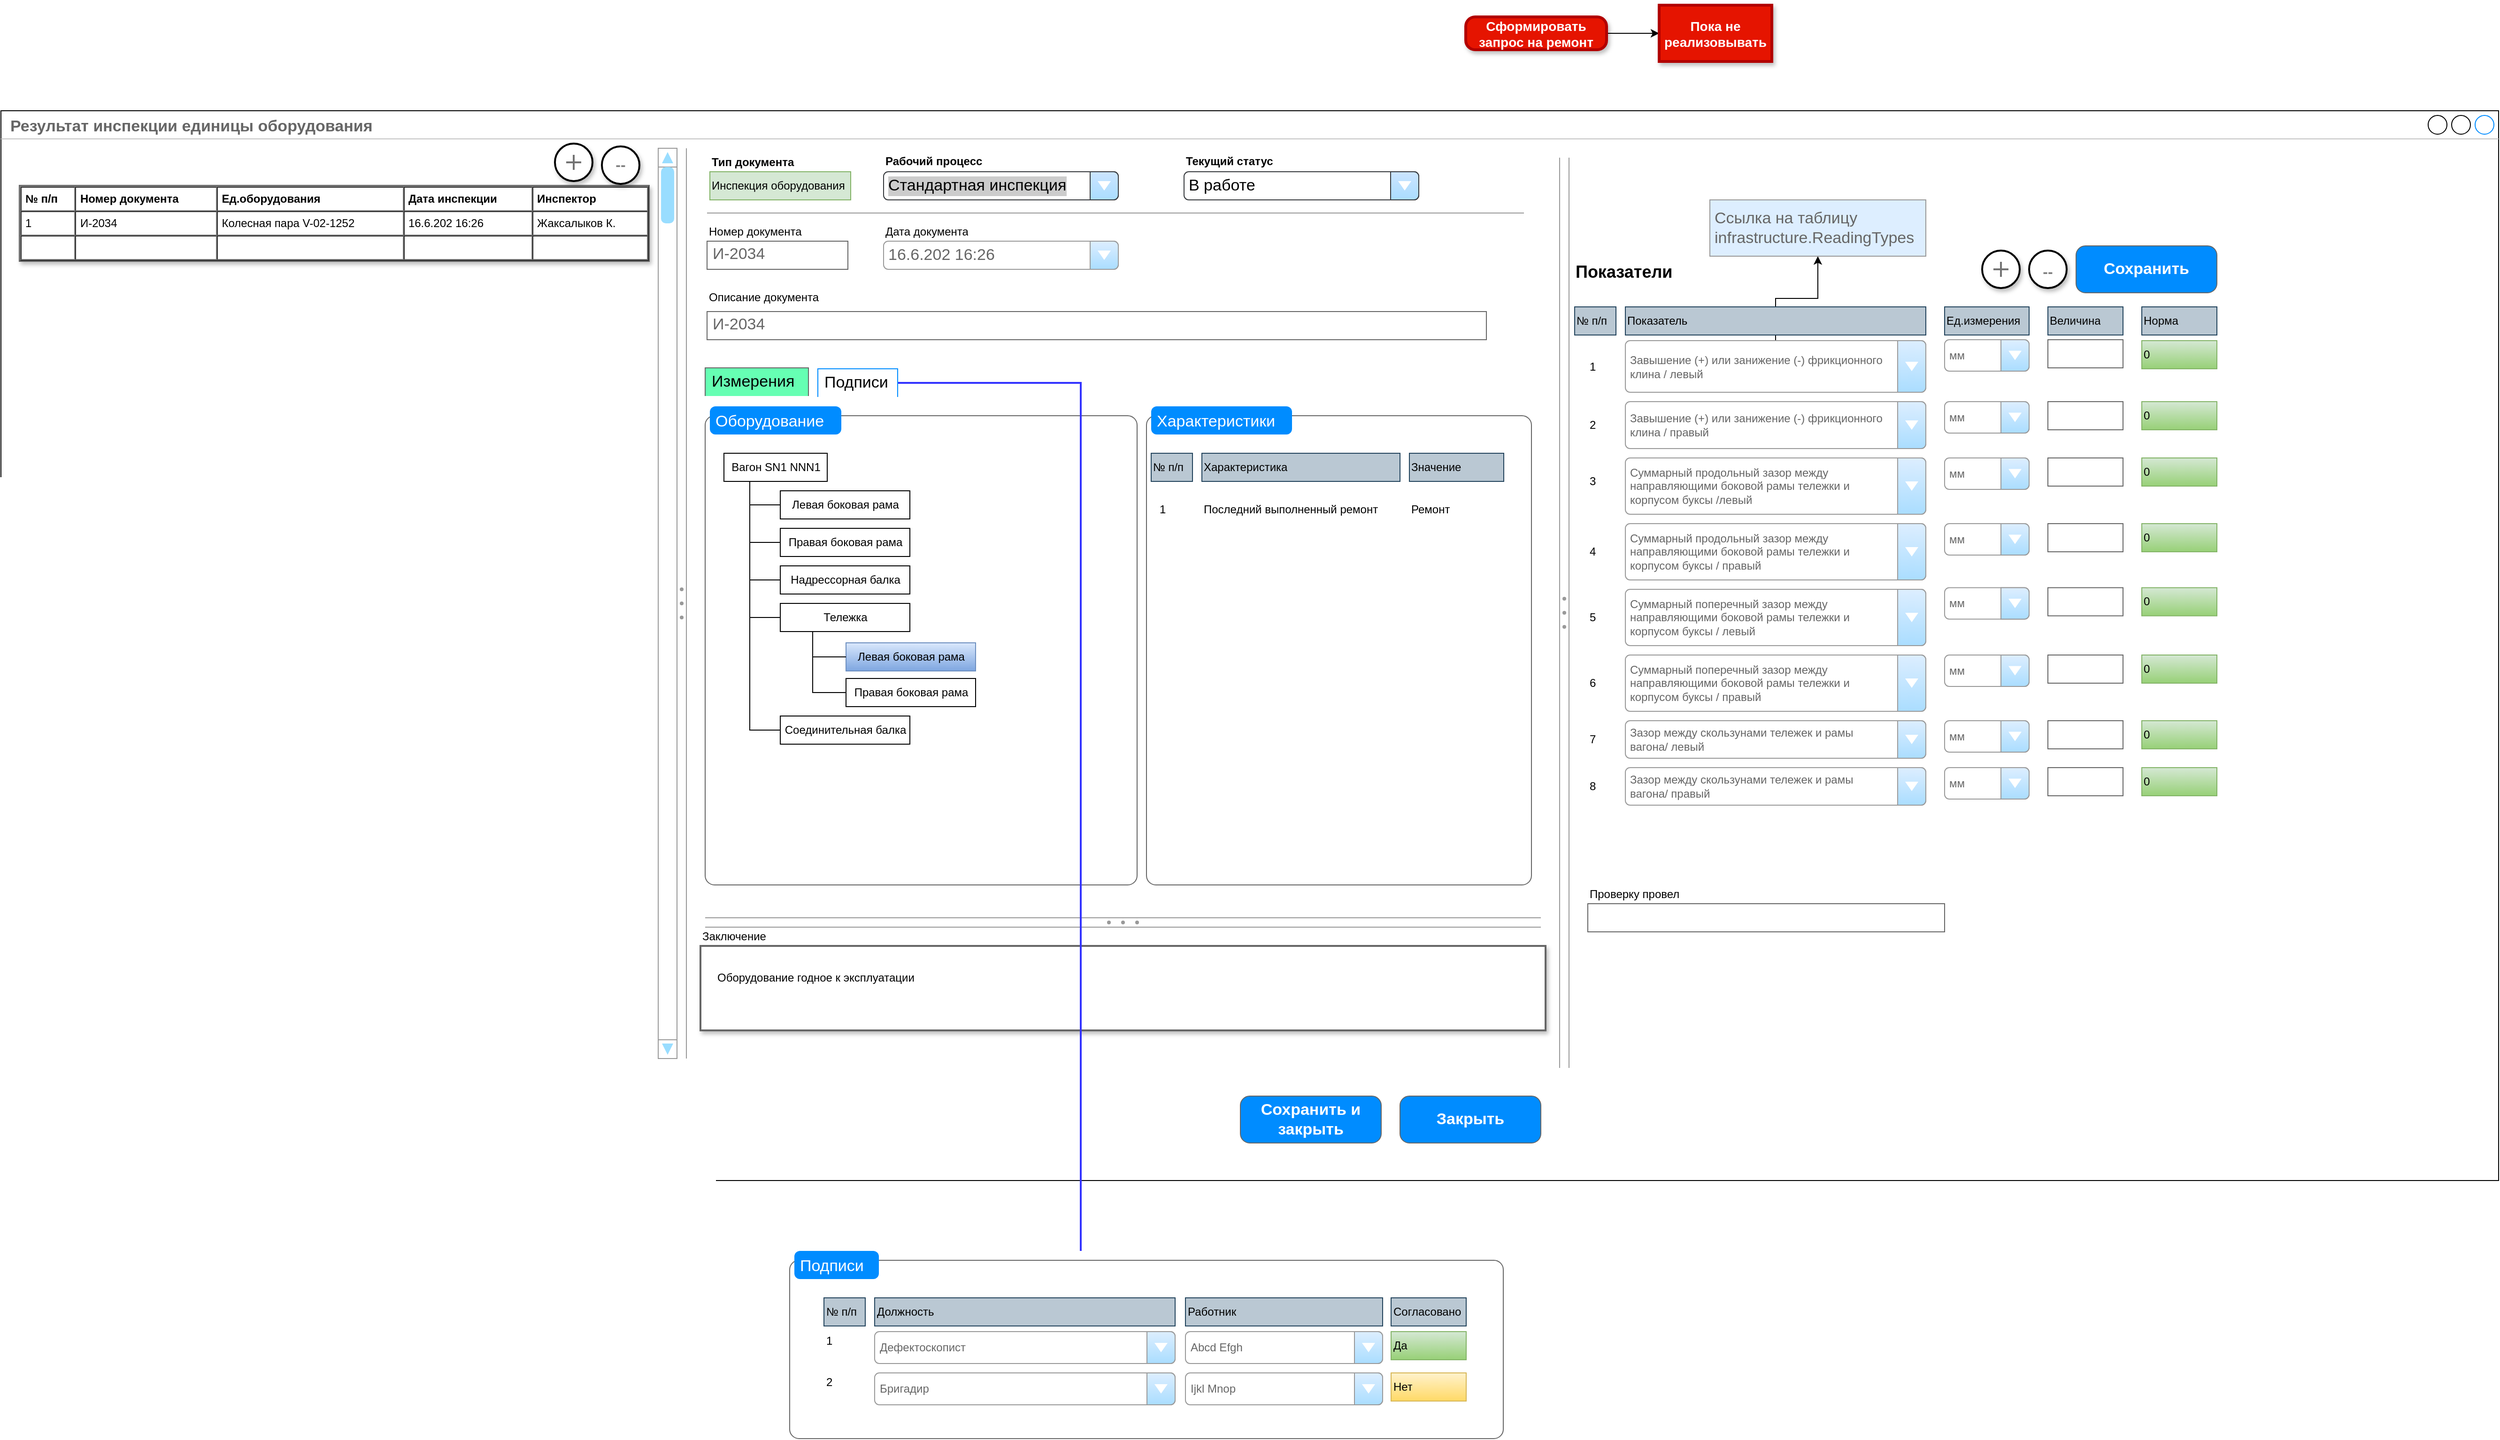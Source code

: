 <mxfile version="20.2.2" type="github" pages="2">
  <diagram name="Page-1" id="03018318-947c-dd8e-b7a3-06fadd420f32">
    <mxGraphModel dx="2454" dy="1566" grid="1" gridSize="10" guides="1" tooltips="1" connect="1" arrows="1" fold="1" page="1" pageScale="1" pageWidth="1100" pageHeight="850" background="#ffffff" math="0" shadow="0">
      <root>
        <mxCell id="0" />
        <mxCell id="1" parent="0" />
        <mxCell id="YETUvm6ZgC-k4a_B2DAo-1" value="&lt;b&gt;Результат инспекции единицы оборудования&lt;/b&gt;" style="strokeWidth=1;shadow=0;dashed=0;align=center;html=1;shape=mxgraph.mockup.containers.window;align=left;verticalAlign=top;spacingLeft=8;strokeColor2=#008cff;strokeColor3=#c4c4c4;fontColor=#666666;mainText=;fontSize=17;labelBackgroundColor=none;" parent="1" vertex="1">
          <mxGeometry x="-460" y="60" width="2660" height="1140" as="geometry" />
        </mxCell>
        <UserObject label="Номер документа" placeholders="1" name="Variable" id="YETUvm6ZgC-k4a_B2DAo-5">
          <mxCell style="text;html=1;strokeColor=none;fillColor=none;align=left;verticalAlign=middle;whiteSpace=wrap;overflow=hidden;" parent="1" vertex="1">
            <mxGeometry x="292" y="179" width="140" height="20" as="geometry" />
          </mxCell>
        </UserObject>
        <mxCell id="YETUvm6ZgC-k4a_B2DAo-6" value="И-2034" style="strokeWidth=1;shadow=0;dashed=0;align=center;html=1;shape=mxgraph.mockup.text.textBox;fontColor=#666666;align=left;fontSize=17;spacingLeft=4;spacingTop=-3;strokeColor=#666666;mainText=" parent="1" vertex="1">
          <mxGeometry x="292" y="199" width="150" height="30" as="geometry" />
        </mxCell>
        <mxCell id="YETUvm6ZgC-k4a_B2DAo-7" value="16.6.202 16:26" style="strokeWidth=1;shadow=0;dashed=0;align=center;html=1;shape=mxgraph.mockup.forms.comboBox;strokeColor=#999999;fillColor=#ddeeff;align=left;fillColor2=#aaddff;mainText=;fontColor=#666666;fontSize=17;spacingLeft=3;" parent="1" vertex="1">
          <mxGeometry x="480" y="199" width="250" height="30" as="geometry" />
        </mxCell>
        <UserObject label="Дата документа" placeholders="1" name="Variable" id="YETUvm6ZgC-k4a_B2DAo-8">
          <mxCell style="text;html=1;strokeColor=none;fillColor=none;align=left;verticalAlign=middle;whiteSpace=wrap;overflow=hidden;" parent="1" vertex="1">
            <mxGeometry x="480" y="179" width="140" height="20" as="geometry" />
          </mxCell>
        </UserObject>
        <UserObject label="Заключение" placeholders="1" name="Variable" id="YETUvm6ZgC-k4a_B2DAo-9">
          <mxCell style="text;html=1;strokeColor=none;fillColor=none;align=left;verticalAlign=middle;whiteSpace=wrap;overflow=hidden;" parent="1" vertex="1">
            <mxGeometry x="285" y="930" width="140" height="20" as="geometry" />
          </mxCell>
        </UserObject>
        <mxCell id="YETUvm6ZgC-k4a_B2DAo-12" value="Оборудование годное к эксплуатации" style="shape=rect;fillColor=#ffffff;strokeColor=#666666;shadow=1;fontColor=#000000;fontSize=12;fontStyle=0;verticalAlign=top;spacingBottom=0;spacingLeft=16;spacingTop=20;align=left;strokeWidth=2;" parent="1" vertex="1">
          <mxGeometry x="285" y="950" width="900" height="90" as="geometry" />
        </mxCell>
        <UserObject label="Показатели" placeholders="1" name="Variable" id="YETUvm6ZgC-k4a_B2DAo-19">
          <mxCell style="text;html=1;strokeColor=none;fillColor=none;align=left;verticalAlign=middle;whiteSpace=wrap;overflow=hidden;fontSize=18;fontStyle=1" parent="1" vertex="1">
            <mxGeometry x="1215" y="214" width="125" height="35" as="geometry" />
          </mxCell>
        </UserObject>
        <mxCell id="Z_BnlZCCOBM-jQ7rvPCf-9" value="" style="edgeStyle=orthogonalEdgeStyle;rounded=0;orthogonalLoop=1;jettySize=auto;html=1;fontSize=12;" parent="1" source="YETUvm6ZgC-k4a_B2DAo-20" target="Z_BnlZCCOBM-jQ7rvPCf-8" edge="1">
          <mxGeometry relative="1" as="geometry" />
        </mxCell>
        <mxCell id="YETUvm6ZgC-k4a_B2DAo-20" value="&lt;div style=&quot;font-size: 12px;&quot;&gt;Завышение (+) или занижение (-) фрикционного &lt;br&gt;&lt;/div&gt;&lt;div style=&quot;font-size: 12px;&quot;&gt;клина / левый&lt;/div&gt;" style="strokeWidth=1;shadow=0;dashed=0;align=center;html=1;shape=mxgraph.mockup.forms.comboBox;strokeColor=#999999;fillColor=#ddeeff;align=left;fillColor2=#aaddff;mainText=;fontColor=#666666;fontSize=12;spacingLeft=3;" parent="1" vertex="1">
          <mxGeometry x="1270" y="305" width="320" height="55" as="geometry" />
        </mxCell>
        <mxCell id="YETUvm6ZgC-k4a_B2DAo-21" value="&lt;div style=&quot;font-size: 12px;&quot;&gt;Завышение (+) или занижение (-) фрикционного &lt;br&gt;&lt;/div&gt;&lt;div style=&quot;font-size: 12px;&quot;&gt;клина / правый&lt;/div&gt;" style="strokeWidth=1;shadow=0;dashed=0;align=center;html=1;shape=mxgraph.mockup.forms.comboBox;strokeColor=#999999;fillColor=#ddeeff;align=left;fillColor2=#aaddff;mainText=;fontColor=#666666;fontSize=12;spacingLeft=3;" parent="1" vertex="1">
          <mxGeometry x="1270" y="370" width="320" height="50" as="geometry" />
        </mxCell>
        <mxCell id="YETUvm6ZgC-k4a_B2DAo-25" value="&lt;div style=&quot;font-size: 12px;&quot;&gt;Суммарный продольный зазор между &lt;br&gt;&lt;/div&gt;&lt;div style=&quot;font-size: 12px;&quot;&gt;направляющими боковой рамы тележки и &lt;br&gt;&lt;/div&gt;&lt;div style=&quot;font-size: 12px;&quot;&gt;корпусом буксы /левый&lt;br style=&quot;font-size: 12px;&quot;&gt;&lt;/div&gt;" style="strokeWidth=1;shadow=0;dashed=0;align=center;html=1;shape=mxgraph.mockup.forms.comboBox;strokeColor=#999999;fillColor=#ddeeff;align=left;fillColor2=#aaddff;mainText=;fontColor=#666666;fontSize=12;spacingLeft=3;" parent="1" vertex="1">
          <mxGeometry x="1270" y="430" width="320" height="60" as="geometry" />
        </mxCell>
        <mxCell id="YETUvm6ZgC-k4a_B2DAo-42" value="" style="shape=ellipse;dashed=0;strokeColor=default;shadow=1;fontSize=13;align=center;verticalAlign=top;labelPosition=center;verticalLabelPosition=bottom;html=1;aspect=fixed;strokeWidth=2;" parent="1" vertex="1">
          <mxGeometry x="1650" y="209" width="40" height="40" as="geometry" />
        </mxCell>
        <mxCell id="YETUvm6ZgC-k4a_B2DAo-43" value="" style="dashed=0;html=1;shape=mxgraph.gmdl.plus;strokeColor=#737373;strokeWidth=2;shadow=0;sketch=0;" parent="YETUvm6ZgC-k4a_B2DAo-42" vertex="1">
          <mxGeometry x="12" y="12" width="16" height="16" as="geometry" />
        </mxCell>
        <mxCell id="YETUvm6ZgC-k4a_B2DAo-44" value="" style="shape=ellipse;dashed=0;shadow=1;fontSize=13;align=center;verticalAlign=top;labelPosition=center;verticalLabelPosition=bottom;html=1;aspect=fixed;strokeWidth=2;" parent="1" vertex="1">
          <mxGeometry x="1700" y="209" width="40" height="40" as="geometry" />
        </mxCell>
        <UserObject label="--" placeholders="1" name="Variable" id="YETUvm6ZgC-k4a_B2DAo-47">
          <mxCell style="text;html=1;strokeColor=none;fillColor=none;align=center;verticalAlign=middle;whiteSpace=wrap;overflow=hidden;fontStyle=1;fontSize=16;fontColor=#808080;strokeWidth=2;" parent="1" vertex="1">
            <mxGeometry x="1710" y="219" width="20" height="20" as="geometry" />
          </mxCell>
        </UserObject>
        <mxCell id="Z_BnlZCCOBM-jQ7rvPCf-7" value="" style="edgeStyle=orthogonalEdgeStyle;rounded=0;orthogonalLoop=1;jettySize=auto;html=1;fontSize=12;" parent="1" source="YETUvm6ZgC-k4a_B2DAo-48" target="Z_BnlZCCOBM-jQ7rvPCf-6" edge="1">
          <mxGeometry relative="1" as="geometry" />
        </mxCell>
        <mxCell id="YETUvm6ZgC-k4a_B2DAo-48" value="Сформировать запрос на ремонт" style="strokeWidth=3;shadow=1;dashed=0;align=center;html=1;shape=mxgraph.mockup.buttons.button;mainText=;buttonStyle=round;fontSize=14;fontStyle=1;whiteSpace=wrap;fillColor=#e51400;fontColor=#ffffff;strokeColor=#B20000;" parent="1" vertex="1">
          <mxGeometry x="1100" y="-40" width="150" height="35" as="geometry" />
        </mxCell>
        <mxCell id="Z_BnlZCCOBM-jQ7rvPCf-1" value="Сохранить" style="strokeWidth=1;shadow=0;dashed=0;align=center;html=1;shape=mxgraph.mockup.buttons.button;strokeColor=#666666;fontColor=#ffffff;mainText=;buttonStyle=round;fontSize=17;fontStyle=1;fillColor=#008cff;whiteSpace=wrap;" parent="1" vertex="1">
          <mxGeometry x="1750" y="204" width="150" height="50" as="geometry" />
        </mxCell>
        <mxCell id="Z_BnlZCCOBM-jQ7rvPCf-2" value="Закрыть" style="strokeWidth=1;shadow=0;dashed=0;align=center;html=1;shape=mxgraph.mockup.buttons.button;strokeColor=#666666;fontColor=#ffffff;mainText=;buttonStyle=round;fontSize=17;fontStyle=1;fillColor=#008cff;whiteSpace=wrap;" parent="1" vertex="1">
          <mxGeometry x="1030" y="1110" width="150" height="50" as="geometry" />
        </mxCell>
        <mxCell id="Z_BnlZCCOBM-jQ7rvPCf-4" value="Сохранить и закрыть" style="strokeWidth=1;shadow=0;dashed=0;align=center;html=1;shape=mxgraph.mockup.buttons.button;strokeColor=#666666;fontColor=#ffffff;mainText=;buttonStyle=round;fontSize=17;fontStyle=1;fillColor=#008cff;whiteSpace=wrap;" parent="1" vertex="1">
          <mxGeometry x="860" y="1110" width="150" height="50" as="geometry" />
        </mxCell>
        <mxCell id="Z_BnlZCCOBM-jQ7rvPCf-6" value="Пока не реализовывать" style="whiteSpace=wrap;html=1;fontSize=14;fillColor=#e51400;strokeColor=#B20000;fontColor=#ffffff;strokeWidth=3;shadow=1;dashed=0;fontStyle=1;" parent="1" vertex="1">
          <mxGeometry x="1306" y="-52.5" width="120" height="60" as="geometry" />
        </mxCell>
        <mxCell id="Z_BnlZCCOBM-jQ7rvPCf-8" value="Ссылка на таблицу&lt;br&gt;infrastructure.ReadingTypes" style="whiteSpace=wrap;html=1;fontSize=17;align=left;fillColor=#ddeeff;strokeColor=#999999;fontColor=#666666;strokeWidth=1;shadow=0;dashed=0;spacingLeft=3;" parent="1" vertex="1">
          <mxGeometry x="1360" y="155" width="230" height="60" as="geometry" />
        </mxCell>
        <mxCell id="Z_BnlZCCOBM-jQ7rvPCf-10" value="&lt;table cellpadding=&quot;4&quot; cellspacing=&quot;0&quot; border=&quot;1&quot; style=&quot;font-size:1em;width:100%;height:100%;&quot;&gt;&lt;tbody&gt;&lt;tr&gt;&lt;th&gt;№ п/п&lt;/th&gt;&lt;th&gt;Номер документа&lt;/th&gt;&lt;td&gt;&lt;b&gt;Ед.оборудования&lt;/b&gt;&lt;/td&gt;&lt;td&gt;&lt;b&gt;Дата инспекции&lt;/b&gt;&lt;/td&gt;&lt;td&gt;&lt;b&gt;Инспектор&lt;/b&gt;&lt;/td&gt;&lt;/tr&gt;&lt;tr&gt;&lt;td&gt;1&lt;/td&gt;&lt;td&gt;И-2034&lt;/td&gt;&lt;td&gt;Колесная пара V-02-1252&lt;/td&gt;&lt;td&gt;16.6.202 16:26&lt;/td&gt;&lt;td&gt;Жаксалыков К.&lt;/td&gt;&lt;/tr&gt;&lt;tr&gt;&lt;td&gt;&lt;/td&gt;&lt;td&gt;&lt;/td&gt;&lt;td&gt;&lt;br&gt;&lt;/td&gt;&lt;td&gt;&lt;br&gt;&lt;/td&gt;&lt;td&gt;&lt;br&gt;&lt;/td&gt;&lt;/tr&gt;&lt;/tbody&gt;&lt;/table&gt; " style="verticalAlign=top;align=left;overflow=fill;fontSize=12;fontFamily=Helvetica;html=1;shadow=1;fontColor=#000000;strokeColor=#666666;strokeWidth=2;fillColor=#FFFFFF;" parent="1" vertex="1">
          <mxGeometry x="-440" y="140" width="670" height="80" as="geometry" />
        </mxCell>
        <mxCell id="Z_BnlZCCOBM-jQ7rvPCf-11" value="" style="verticalLabelPosition=bottom;shadow=0;dashed=0;align=center;html=1;verticalAlign=top;strokeWidth=1;shape=mxgraph.mockup.navigation.scrollBar;strokeColor=#999999;barPos=100;fillColor2=#99ddff;strokeColor2=none;direction=north;fontSize=12;fontColor=#000000;fillColor=none;" parent="1" vertex="1">
          <mxGeometry x="240" y="100" width="20" height="970" as="geometry" />
        </mxCell>
        <mxCell id="Z_BnlZCCOBM-jQ7rvPCf-12" value="" style="verticalLabelPosition=bottom;shadow=0;dashed=0;align=center;html=1;verticalAlign=top;strokeWidth=1;shape=mxgraph.mockup.forms.splitter;strokeColor=#999999;direction=north;fontSize=12;fontColor=#000000;fillColor=#FFFFFF;" parent="1" vertex="1">
          <mxGeometry x="260" y="100" width="10" height="970" as="geometry" />
        </mxCell>
        <mxCell id="Z_BnlZCCOBM-jQ7rvPCf-13" value="" style="shape=ellipse;dashed=0;strokeColor=default;shadow=1;fontSize=13;align=center;verticalAlign=top;labelPosition=center;verticalLabelPosition=bottom;html=1;aspect=fixed;strokeWidth=2;" parent="1" vertex="1">
          <mxGeometry x="130" y="95" width="40" height="40" as="geometry" />
        </mxCell>
        <mxCell id="Z_BnlZCCOBM-jQ7rvPCf-14" value="" style="dashed=0;html=1;shape=mxgraph.gmdl.plus;strokeColor=#737373;strokeWidth=2;shadow=0;sketch=0;" parent="Z_BnlZCCOBM-jQ7rvPCf-13" vertex="1">
          <mxGeometry x="12" y="12" width="16" height="16" as="geometry" />
        </mxCell>
        <mxCell id="Z_BnlZCCOBM-jQ7rvPCf-17" value="" style="shape=ellipse;dashed=0;shadow=1;fontSize=13;align=center;verticalAlign=top;labelPosition=center;verticalLabelPosition=bottom;html=1;aspect=fixed;strokeWidth=2;" parent="1" vertex="1">
          <mxGeometry x="180" y="98" width="40" height="40" as="geometry" />
        </mxCell>
        <UserObject label="--" placeholders="1" name="Variable" id="Z_BnlZCCOBM-jQ7rvPCf-15">
          <mxCell style="text;html=1;strokeColor=none;fillColor=none;align=center;verticalAlign=middle;whiteSpace=wrap;overflow=hidden;fontStyle=1;fontSize=16;fontColor=#808080;" parent="1" vertex="1">
            <mxGeometry x="190" y="105" width="20" height="20" as="geometry" />
          </mxCell>
        </UserObject>
        <mxCell id="5jPzE2AC7TKcDfSd6P9n-1" value="" style="verticalLabelPosition=bottom;shadow=0;dashed=0;align=center;html=1;verticalAlign=top;strokeWidth=1;shape=mxgraph.mockup.forms.splitter;strokeColor=#999999;direction=north;fontSize=12;fontColor=#000000;fillColor=#FFFFFF;" parent="1" vertex="1">
          <mxGeometry x="1200" y="110" width="10" height="970" as="geometry" />
        </mxCell>
        <mxCell id="5jPzE2AC7TKcDfSd6P9n-2" value="" style="verticalLabelPosition=bottom;shadow=0;dashed=0;align=center;html=1;verticalAlign=top;strokeWidth=1;shape=mxgraph.mockup.forms.splitter;strokeColor=#999999;fontSize=18;" parent="1" vertex="1">
          <mxGeometry x="290" y="920" width="890" height="10" as="geometry" />
        </mxCell>
        <mxCell id="5jPzE2AC7TKcDfSd6P9n-4" value="И-2034" style="strokeWidth=1;shadow=0;dashed=0;align=center;html=1;shape=mxgraph.mockup.text.textBox;fontColor=#666666;align=left;fontSize=17;spacingLeft=4;spacingTop=-3;strokeColor=#666666;mainText=" parent="1" vertex="1">
          <mxGeometry x="292" y="274" width="830" height="30" as="geometry" />
        </mxCell>
        <UserObject label="Описание документа" placeholders="1" name="Variable" id="5jPzE2AC7TKcDfSd6P9n-5">
          <mxCell style="text;html=1;strokeColor=none;fillColor=none;align=left;verticalAlign=middle;whiteSpace=wrap;overflow=hidden;" parent="1" vertex="1">
            <mxGeometry x="292" y="249" width="140" height="20" as="geometry" />
          </mxCell>
        </UserObject>
        <UserObject label="Инспекция оборудования" placeholders="1" name="Variable" id="5jPzE2AC7TKcDfSd6P9n-9">
          <mxCell style="text;html=1;strokeColor=#82b366;fillColor=#d5e8d4;align=left;verticalAlign=middle;whiteSpace=wrap;overflow=hidden;" parent="1" vertex="1">
            <mxGeometry x="295" y="125" width="150" height="30" as="geometry" />
          </mxCell>
        </UserObject>
        <UserObject label="Тип документа" placeholders="1" name="Variable" id="5jPzE2AC7TKcDfSd6P9n-13">
          <mxCell style="text;html=1;strokeColor=none;fillColor=none;align=left;verticalAlign=middle;whiteSpace=wrap;overflow=hidden;fontStyle=1" parent="1" vertex="1">
            <mxGeometry x="295" y="105" width="95" height="20" as="geometry" />
          </mxCell>
        </UserObject>
        <UserObject label="Рабочий процесс" placeholders="1" name="Variable" id="5jPzE2AC7TKcDfSd6P9n-15">
          <mxCell style="text;html=1;strokeColor=none;fillColor=none;align=left;verticalAlign=middle;whiteSpace=wrap;overflow=hidden;fontStyle=1" parent="1" vertex="1">
            <mxGeometry x="480" y="104" width="220" height="20" as="geometry" />
          </mxCell>
        </UserObject>
        <mxCell id="5jPzE2AC7TKcDfSd6P9n-16" value="Стандартная инспекция" style="strokeWidth=1;shadow=0;dashed=0;align=center;html=1;shape=mxgraph.mockup.forms.comboBox;align=left;fillColor2=#aaddff;mainText=;fontSize=17;spacingLeft=3;labelBackgroundColor=#CCCCCC;fillColor=#cce5ff;strokeColor=#36393d;" parent="1" vertex="1">
          <mxGeometry x="480" y="125" width="250" height="30" as="geometry" />
        </mxCell>
        <UserObject label="Текущий статус" placeholders="1" name="Variable" id="5jPzE2AC7TKcDfSd6P9n-17">
          <mxCell style="text;html=1;strokeColor=none;fillColor=none;align=left;verticalAlign=middle;whiteSpace=wrap;overflow=hidden;fontStyle=1" parent="1" vertex="1">
            <mxGeometry x="800" y="104" width="220" height="20" as="geometry" />
          </mxCell>
        </UserObject>
        <mxCell id="5jPzE2AC7TKcDfSd6P9n-18" value="В работе" style="strokeWidth=1;shadow=0;dashed=0;align=center;html=1;shape=mxgraph.mockup.forms.comboBox;align=left;fillColor2=#aaddff;mainText=;fontSize=17;spacingLeft=3;fillColor=#cce5ff;strokeColor=#36393d;" parent="1" vertex="1">
          <mxGeometry x="800" y="125" width="250" height="30" as="geometry" />
        </mxCell>
        <mxCell id="5jPzE2AC7TKcDfSd6P9n-19" value="" style="verticalLabelPosition=bottom;shadow=0;dashed=0;align=center;html=1;verticalAlign=top;strokeWidth=1;shape=mxgraph.mockup.markup.line;strokeColor=#999999;labelBackgroundColor=#CCCCCC;fontSize=18;" parent="1" vertex="1">
          <mxGeometry x="292" y="159" width="870" height="20" as="geometry" />
        </mxCell>
        <UserObject label="1" placeholders="1" name="Variable" id="8yjtcqBFSqYt93M6oK_Y-1">
          <mxCell style="text;html=1;strokeColor=none;fillColor=none;align=left;verticalAlign=middle;whiteSpace=wrap;overflow=hidden;" vertex="1" parent="1">
            <mxGeometry x="1230" y="322.5" width="30" height="20" as="geometry" />
          </mxCell>
        </UserObject>
        <UserObject label="2" placeholders="1" name="Variable" id="8yjtcqBFSqYt93M6oK_Y-2">
          <mxCell style="text;html=1;strokeColor=none;fillColor=none;align=left;verticalAlign=middle;whiteSpace=wrap;overflow=hidden;" vertex="1" parent="1">
            <mxGeometry x="1230" y="385" width="30" height="20" as="geometry" />
          </mxCell>
        </UserObject>
        <UserObject label="3" placeholders="1" name="Variable" id="8yjtcqBFSqYt93M6oK_Y-3">
          <mxCell style="text;html=1;strokeColor=none;fillColor=none;align=left;verticalAlign=middle;whiteSpace=wrap;overflow=hidden;" vertex="1" parent="1">
            <mxGeometry x="1230" y="445" width="30" height="20" as="geometry" />
          </mxCell>
        </UserObject>
        <mxCell id="8yjtcqBFSqYt93M6oK_Y-4" value="&lt;div style=&quot;font-size: 12px;&quot;&gt;Суммарный продольный зазор между &lt;br&gt;&lt;/div&gt;&lt;div style=&quot;font-size: 12px;&quot;&gt;направляющими боковой рамы тележки и &lt;br&gt;&lt;/div&gt;&lt;div style=&quot;font-size: 12px;&quot;&gt;корпусом буксы / правый&lt;br&gt;&lt;/div&gt;" style="strokeWidth=1;shadow=0;dashed=0;align=center;html=1;shape=mxgraph.mockup.forms.comboBox;strokeColor=#999999;fillColor=#ddeeff;align=left;fillColor2=#aaddff;mainText=;fontColor=#666666;fontSize=12;spacingLeft=3;" vertex="1" parent="1">
          <mxGeometry x="1270" y="500" width="320" height="60" as="geometry" />
        </mxCell>
        <UserObject label="4" placeholders="1" name="Variable" id="8yjtcqBFSqYt93M6oK_Y-5">
          <mxCell style="text;html=1;strokeColor=none;fillColor=none;align=left;verticalAlign=middle;whiteSpace=wrap;overflow=hidden;" vertex="1" parent="1">
            <mxGeometry x="1230" y="520" width="30" height="20" as="geometry" />
          </mxCell>
        </UserObject>
        <mxCell id="8yjtcqBFSqYt93M6oK_Y-6" value="&lt;div style=&quot;font-size: 12px;&quot;&gt;Суммарный поперечный зазор между &lt;br&gt;&lt;/div&gt;&lt;div style=&quot;font-size: 12px;&quot;&gt;направляющими боковой рамы тележки и &lt;br&gt;&lt;/div&gt;&lt;div style=&quot;font-size: 12px;&quot;&gt;корпусом буксы / левый&lt;/div&gt;" style="strokeWidth=1;shadow=0;dashed=0;align=center;html=1;shape=mxgraph.mockup.forms.comboBox;strokeColor=#999999;fillColor=#ddeeff;align=left;fillColor2=#aaddff;mainText=;fontColor=#666666;fontSize=12;spacingLeft=3;" vertex="1" parent="1">
          <mxGeometry x="1270" y="570" width="320" height="60" as="geometry" />
        </mxCell>
        <mxCell id="8yjtcqBFSqYt93M6oK_Y-7" value="&lt;div style=&quot;font-size: 12px;&quot;&gt;Суммарный поперечный зазор между &lt;br&gt;&lt;/div&gt;&lt;div style=&quot;font-size: 12px;&quot;&gt;направляющими боковой рамы тележки и &lt;br&gt;&lt;/div&gt;&lt;div style=&quot;font-size: 12px;&quot;&gt;корпусом буксы / правый&lt;/div&gt;" style="strokeWidth=1;shadow=0;dashed=0;align=center;html=1;shape=mxgraph.mockup.forms.comboBox;strokeColor=#999999;fillColor=#ddeeff;align=left;fillColor2=#aaddff;mainText=;fontColor=#666666;fontSize=12;spacingLeft=3;" vertex="1" parent="1">
          <mxGeometry x="1270" y="640" width="320" height="60" as="geometry" />
        </mxCell>
        <UserObject label="5" placeholders="1" name="Variable" id="8yjtcqBFSqYt93M6oK_Y-9">
          <mxCell style="text;html=1;strokeColor=none;fillColor=none;align=left;verticalAlign=middle;whiteSpace=wrap;overflow=hidden;" vertex="1" parent="1">
            <mxGeometry x="1230" y="590" width="30" height="20" as="geometry" />
          </mxCell>
        </UserObject>
        <UserObject label="6" placeholders="1" name="Variable" id="8yjtcqBFSqYt93M6oK_Y-10">
          <mxCell style="text;html=1;strokeColor=none;fillColor=none;align=left;verticalAlign=middle;whiteSpace=wrap;overflow=hidden;" vertex="1" parent="1">
            <mxGeometry x="1230" y="660" width="30" height="20" as="geometry" />
          </mxCell>
        </UserObject>
        <mxCell id="8yjtcqBFSqYt93M6oK_Y-11" value="&lt;div&gt;Зазор между скользунами тележек и рамы &lt;br&gt;&lt;/div&gt;&lt;div&gt;вагона/ левый&lt;br&gt;&lt;/div&gt;" style="strokeWidth=1;shadow=0;dashed=0;align=center;html=1;shape=mxgraph.mockup.forms.comboBox;strokeColor=#999999;fillColor=#ddeeff;align=left;fillColor2=#aaddff;mainText=;fontColor=#666666;fontSize=12;spacingLeft=3;" vertex="1" parent="1">
          <mxGeometry x="1270" y="710" width="320" height="40" as="geometry" />
        </mxCell>
        <mxCell id="8yjtcqBFSqYt93M6oK_Y-12" value="&lt;div&gt;Зазор между скользунами тележек и рамы &lt;br&gt;&lt;/div&gt;&lt;div&gt;вагона/ правый&lt;/div&gt;" style="strokeWidth=1;shadow=0;dashed=0;align=center;html=1;shape=mxgraph.mockup.forms.comboBox;strokeColor=#999999;fillColor=#ddeeff;align=left;fillColor2=#aaddff;mainText=;fontColor=#666666;fontSize=12;spacingLeft=3;" vertex="1" parent="1">
          <mxGeometry x="1270" y="760" width="320" height="40" as="geometry" />
        </mxCell>
        <UserObject label="7" placeholders="1" name="Variable" id="8yjtcqBFSqYt93M6oK_Y-13">
          <mxCell style="text;html=1;strokeColor=none;fillColor=none;align=left;verticalAlign=middle;whiteSpace=wrap;overflow=hidden;" vertex="1" parent="1">
            <mxGeometry x="1230" y="720" width="30" height="20" as="geometry" />
          </mxCell>
        </UserObject>
        <UserObject label="8" placeholders="1" name="Variable" id="8yjtcqBFSqYt93M6oK_Y-14">
          <mxCell style="text;html=1;strokeColor=none;fillColor=none;align=left;verticalAlign=middle;whiteSpace=wrap;overflow=hidden;" vertex="1" parent="1">
            <mxGeometry x="1230" y="770" width="30" height="20" as="geometry" />
          </mxCell>
        </UserObject>
        <mxCell id="8yjtcqBFSqYt93M6oK_Y-15" value="мм" style="strokeWidth=1;shadow=0;dashed=0;align=center;html=1;shape=mxgraph.mockup.forms.comboBox;strokeColor=#999999;fillColor=#ddeeff;align=left;fillColor2=#aaddff;mainText=;fontColor=#666666;fontSize=12;spacingLeft=3;" vertex="1" parent="1">
          <mxGeometry x="1610" y="304" width="90" height="33.5" as="geometry" />
        </mxCell>
        <mxCell id="8yjtcqBFSqYt93M6oK_Y-16" value="мм" style="strokeWidth=1;shadow=0;dashed=0;align=center;html=1;shape=mxgraph.mockup.forms.comboBox;strokeColor=#999999;fillColor=#ddeeff;align=left;fillColor2=#aaddff;mainText=;fontColor=#666666;fontSize=12;spacingLeft=3;" vertex="1" parent="1">
          <mxGeometry x="1610" y="370" width="90" height="33.5" as="geometry" />
        </mxCell>
        <mxCell id="8yjtcqBFSqYt93M6oK_Y-17" value="мм" style="strokeWidth=1;shadow=0;dashed=0;align=center;html=1;shape=mxgraph.mockup.forms.comboBox;strokeColor=#999999;fillColor=#ddeeff;align=left;fillColor2=#aaddff;mainText=;fontColor=#666666;fontSize=12;spacingLeft=3;" vertex="1" parent="1">
          <mxGeometry x="1610" y="430" width="90" height="33.5" as="geometry" />
        </mxCell>
        <mxCell id="8yjtcqBFSqYt93M6oK_Y-18" value="мм" style="strokeWidth=1;shadow=0;dashed=0;align=center;html=1;shape=mxgraph.mockup.forms.comboBox;strokeColor=#999999;fillColor=#ddeeff;align=left;fillColor2=#aaddff;mainText=;fontColor=#666666;fontSize=12;spacingLeft=3;" vertex="1" parent="1">
          <mxGeometry x="1610" y="500" width="90" height="33.5" as="geometry" />
        </mxCell>
        <mxCell id="8yjtcqBFSqYt93M6oK_Y-19" value="мм" style="strokeWidth=1;shadow=0;dashed=0;align=center;html=1;shape=mxgraph.mockup.forms.comboBox;strokeColor=#999999;fillColor=#ddeeff;align=left;fillColor2=#aaddff;mainText=;fontColor=#666666;fontSize=12;spacingLeft=3;" vertex="1" parent="1">
          <mxGeometry x="1610" y="568.25" width="90" height="33.5" as="geometry" />
        </mxCell>
        <mxCell id="8yjtcqBFSqYt93M6oK_Y-20" value="мм" style="strokeWidth=1;shadow=0;dashed=0;align=center;html=1;shape=mxgraph.mockup.forms.comboBox;strokeColor=#999999;fillColor=#ddeeff;align=left;fillColor2=#aaddff;mainText=;fontColor=#666666;fontSize=12;spacingLeft=3;" vertex="1" parent="1">
          <mxGeometry x="1610" y="640" width="90" height="33.5" as="geometry" />
        </mxCell>
        <mxCell id="8yjtcqBFSqYt93M6oK_Y-21" value="мм" style="strokeWidth=1;shadow=0;dashed=0;align=center;html=1;shape=mxgraph.mockup.forms.comboBox;strokeColor=#999999;fillColor=#ddeeff;align=left;fillColor2=#aaddff;mainText=;fontColor=#666666;fontSize=12;spacingLeft=3;" vertex="1" parent="1">
          <mxGeometry x="1610" y="710" width="90" height="33.5" as="geometry" />
        </mxCell>
        <mxCell id="8yjtcqBFSqYt93M6oK_Y-22" value="мм" style="strokeWidth=1;shadow=0;dashed=0;align=center;html=1;shape=mxgraph.mockup.forms.comboBox;strokeColor=#999999;fillColor=#ddeeff;align=left;fillColor2=#aaddff;mainText=;fontColor=#666666;fontSize=12;spacingLeft=3;" vertex="1" parent="1">
          <mxGeometry x="1610" y="760" width="90" height="33.5" as="geometry" />
        </mxCell>
        <mxCell id="8yjtcqBFSqYt93M6oK_Y-23" value="" style="strokeWidth=1;shadow=0;dashed=0;align=center;html=1;shape=mxgraph.mockup.text.textBox;fontColor=#666666;align=left;fontSize=17;spacingLeft=4;spacingTop=-3;strokeColor=#666666;mainText=" vertex="1" parent="1">
          <mxGeometry x="1720" y="304" width="80" height="30" as="geometry" />
        </mxCell>
        <mxCell id="8yjtcqBFSqYt93M6oK_Y-24" value="" style="strokeWidth=1;shadow=0;dashed=0;align=center;html=1;shape=mxgraph.mockup.text.textBox;fontColor=#666666;align=left;fontSize=17;spacingLeft=4;spacingTop=-3;strokeColor=#666666;mainText=" vertex="1" parent="1">
          <mxGeometry x="1720" y="370" width="80" height="30" as="geometry" />
        </mxCell>
        <mxCell id="8yjtcqBFSqYt93M6oK_Y-25" value="" style="strokeWidth=1;shadow=0;dashed=0;align=center;html=1;shape=mxgraph.mockup.text.textBox;fontColor=#666666;align=left;fontSize=17;spacingLeft=4;spacingTop=-3;strokeColor=#666666;mainText=" vertex="1" parent="1">
          <mxGeometry x="1720" y="430" width="80" height="30" as="geometry" />
        </mxCell>
        <mxCell id="8yjtcqBFSqYt93M6oK_Y-26" value="" style="strokeWidth=1;shadow=0;dashed=0;align=center;html=1;shape=mxgraph.mockup.text.textBox;fontColor=#666666;align=left;fontSize=17;spacingLeft=4;spacingTop=-3;strokeColor=#666666;mainText=" vertex="1" parent="1">
          <mxGeometry x="1720" y="500" width="80" height="30" as="geometry" />
        </mxCell>
        <mxCell id="8yjtcqBFSqYt93M6oK_Y-27" value="" style="strokeWidth=1;shadow=0;dashed=0;align=center;html=1;shape=mxgraph.mockup.text.textBox;fontColor=#666666;align=left;fontSize=17;spacingLeft=4;spacingTop=-3;strokeColor=#666666;mainText=" vertex="1" parent="1">
          <mxGeometry x="1720" y="568.25" width="80" height="30" as="geometry" />
        </mxCell>
        <mxCell id="8yjtcqBFSqYt93M6oK_Y-28" value="" style="strokeWidth=1;shadow=0;dashed=0;align=center;html=1;shape=mxgraph.mockup.text.textBox;fontColor=#666666;align=left;fontSize=17;spacingLeft=4;spacingTop=-3;strokeColor=#666666;mainText=" vertex="1" parent="1">
          <mxGeometry x="1720" y="640" width="80" height="30" as="geometry" />
        </mxCell>
        <mxCell id="8yjtcqBFSqYt93M6oK_Y-29" value="" style="strokeWidth=1;shadow=0;dashed=0;align=center;html=1;shape=mxgraph.mockup.text.textBox;fontColor=#666666;align=left;fontSize=17;spacingLeft=4;spacingTop=-3;strokeColor=#666666;mainText=" vertex="1" parent="1">
          <mxGeometry x="1720" y="710" width="80" height="30" as="geometry" />
        </mxCell>
        <mxCell id="8yjtcqBFSqYt93M6oK_Y-30" value="" style="strokeWidth=1;shadow=0;dashed=0;align=center;html=1;shape=mxgraph.mockup.text.textBox;fontColor=#666666;align=left;fontSize=17;spacingLeft=4;spacingTop=-3;strokeColor=#666666;mainText=" vertex="1" parent="1">
          <mxGeometry x="1720" y="760" width="80" height="30" as="geometry" />
        </mxCell>
        <UserObject label="0" placeholders="1" name="Variable" id="8yjtcqBFSqYt93M6oK_Y-32">
          <mxCell style="text;html=1;strokeColor=#82b366;fillColor=#d5e8d4;align=left;verticalAlign=middle;whiteSpace=wrap;overflow=hidden;gradientColor=#97d077;" vertex="1" parent="1">
            <mxGeometry x="1820" y="305" width="80" height="30" as="geometry" />
          </mxCell>
        </UserObject>
        <UserObject label="0" placeholders="1" name="Variable" id="8yjtcqBFSqYt93M6oK_Y-33">
          <mxCell style="text;html=1;strokeColor=#82b366;fillColor=#d5e8d4;align=left;verticalAlign=middle;whiteSpace=wrap;overflow=hidden;gradientColor=#97d077;" vertex="1" parent="1">
            <mxGeometry x="1820" y="370" width="80" height="30" as="geometry" />
          </mxCell>
        </UserObject>
        <UserObject label="0" placeholders="1" name="Variable" id="8yjtcqBFSqYt93M6oK_Y-34">
          <mxCell style="text;html=1;strokeColor=#82b366;fillColor=#d5e8d4;align=left;verticalAlign=middle;whiteSpace=wrap;overflow=hidden;gradientColor=#97d077;" vertex="1" parent="1">
            <mxGeometry x="1820" y="430" width="80" height="30" as="geometry" />
          </mxCell>
        </UserObject>
        <UserObject label="0" placeholders="1" name="Variable" id="8yjtcqBFSqYt93M6oK_Y-35">
          <mxCell style="text;html=1;strokeColor=#82b366;fillColor=#d5e8d4;align=left;verticalAlign=middle;whiteSpace=wrap;overflow=hidden;gradientColor=#97d077;" vertex="1" parent="1">
            <mxGeometry x="1820" y="500" width="80" height="30" as="geometry" />
          </mxCell>
        </UserObject>
        <UserObject label="0" placeholders="1" name="Variable" id="8yjtcqBFSqYt93M6oK_Y-36">
          <mxCell style="text;html=1;strokeColor=#82b366;fillColor=#d5e8d4;align=left;verticalAlign=middle;whiteSpace=wrap;overflow=hidden;gradientColor=#97d077;" vertex="1" parent="1">
            <mxGeometry x="1820" y="568.25" width="80" height="30" as="geometry" />
          </mxCell>
        </UserObject>
        <UserObject label="0" placeholders="1" name="Variable" id="8yjtcqBFSqYt93M6oK_Y-37">
          <mxCell style="text;html=1;strokeColor=#82b366;fillColor=#d5e8d4;align=left;verticalAlign=middle;whiteSpace=wrap;overflow=hidden;gradientColor=#97d077;" vertex="1" parent="1">
            <mxGeometry x="1820" y="640" width="80" height="30" as="geometry" />
          </mxCell>
        </UserObject>
        <UserObject label="0" placeholders="1" name="Variable" id="8yjtcqBFSqYt93M6oK_Y-38">
          <mxCell style="text;html=1;strokeColor=#82b366;fillColor=#d5e8d4;align=left;verticalAlign=middle;whiteSpace=wrap;overflow=hidden;gradientColor=#97d077;" vertex="1" parent="1">
            <mxGeometry x="1820" y="710" width="80" height="30" as="geometry" />
          </mxCell>
        </UserObject>
        <UserObject label="0" placeholders="1" name="Variable" id="8yjtcqBFSqYt93M6oK_Y-39">
          <mxCell style="text;html=1;strokeColor=#82b366;fillColor=#d5e8d4;align=left;verticalAlign=middle;whiteSpace=wrap;overflow=hidden;gradientColor=#97d077;" vertex="1" parent="1">
            <mxGeometry x="1820" y="760" width="80" height="30" as="geometry" />
          </mxCell>
        </UserObject>
        <UserObject label="№ п/п" placeholders="1" name="Variable" id="8yjtcqBFSqYt93M6oK_Y-40">
          <mxCell style="text;html=1;strokeColor=#23445d;fillColor=#bac8d3;align=left;verticalAlign=middle;whiteSpace=wrap;overflow=hidden;" vertex="1" parent="1">
            <mxGeometry x="1216" y="269" width="44" height="30" as="geometry" />
          </mxCell>
        </UserObject>
        <UserObject label="Показатель" placeholders="1" name="Variable" id="8yjtcqBFSqYt93M6oK_Y-42">
          <mxCell style="text;html=1;strokeColor=#23445d;fillColor=#bac8d3;align=left;verticalAlign=middle;whiteSpace=wrap;overflow=hidden;" vertex="1" parent="1">
            <mxGeometry x="1270" y="269" width="320" height="30" as="geometry" />
          </mxCell>
        </UserObject>
        <UserObject label="Ед.измерения" placeholders="1" name="Variable" id="8yjtcqBFSqYt93M6oK_Y-43">
          <mxCell style="text;html=1;strokeColor=#23445d;fillColor=#bac8d3;align=left;verticalAlign=middle;whiteSpace=wrap;overflow=hidden;" vertex="1" parent="1">
            <mxGeometry x="1610" y="269" width="90" height="30" as="geometry" />
          </mxCell>
        </UserObject>
        <UserObject label="Величина" placeholders="1" name="Variable" id="8yjtcqBFSqYt93M6oK_Y-44">
          <mxCell style="text;html=1;strokeColor=#23445d;fillColor=#bac8d3;align=left;verticalAlign=middle;whiteSpace=wrap;overflow=hidden;" vertex="1" parent="1">
            <mxGeometry x="1720" y="269" width="80" height="30" as="geometry" />
          </mxCell>
        </UserObject>
        <UserObject label="Норма" placeholders="1" name="Variable" id="8yjtcqBFSqYt93M6oK_Y-45">
          <mxCell style="text;html=1;strokeColor=#23445d;fillColor=#bac8d3;align=left;verticalAlign=middle;whiteSpace=wrap;overflow=hidden;" vertex="1" parent="1">
            <mxGeometry x="1820" y="269" width="80" height="30" as="geometry" />
          </mxCell>
        </UserObject>
        <mxCell id="8yjtcqBFSqYt93M6oK_Y-46" value="" style="shape=mxgraph.mockup.containers.marginRect;rectMarginTop=10;strokeColor=#666666;strokeWidth=1;dashed=0;rounded=1;arcSize=5;recursiveResize=0;fontSize=12;" vertex="1" parent="1">
          <mxGeometry x="290" y="375" width="460" height="510" as="geometry" />
        </mxCell>
        <mxCell id="8yjtcqBFSqYt93M6oK_Y-47" value="Оборудование" style="shape=rect;strokeColor=none;fillColor=#008cff;strokeWidth=1;dashed=0;rounded=1;arcSize=20;fontColor=#ffffff;fontSize=17;spacing=2;spacingTop=-2;align=left;autosize=1;spacingLeft=4;resizeWidth=0;resizeHeight=0;perimeter=none;" vertex="1" parent="8yjtcqBFSqYt93M6oK_Y-46">
          <mxGeometry x="5" width="140" height="30" as="geometry" />
        </mxCell>
        <mxCell id="jaOsvdT_Qn9ZSt324EDw-1" value="Вагон SN1 NNN1" style="html=1;" vertex="1" parent="8yjtcqBFSqYt93M6oK_Y-46">
          <mxGeometry x="20" y="50" width="110" height="30" as="geometry" />
        </mxCell>
        <mxCell id="jaOsvdT_Qn9ZSt324EDw-6" value="Левая боковая рама" style="html=1;" vertex="1" parent="8yjtcqBFSqYt93M6oK_Y-46">
          <mxGeometry x="80" y="90" width="138" height="30" as="geometry" />
        </mxCell>
        <mxCell id="jaOsvdT_Qn9ZSt324EDw-7" value="Правая боковая рама" style="html=1;" vertex="1" parent="8yjtcqBFSqYt93M6oK_Y-46">
          <mxGeometry x="80" y="130" width="138" height="30" as="geometry" />
        </mxCell>
        <mxCell id="jaOsvdT_Qn9ZSt324EDw-8" value="Надрессорная балка" style="html=1;" vertex="1" parent="8yjtcqBFSqYt93M6oK_Y-46">
          <mxGeometry x="80" y="170" width="138" height="30" as="geometry" />
        </mxCell>
        <mxCell id="jaOsvdT_Qn9ZSt324EDw-2" value="Тележка" style="html=1;" vertex="1" parent="8yjtcqBFSqYt93M6oK_Y-46">
          <mxGeometry x="80" y="210" width="138" height="30" as="geometry" />
        </mxCell>
        <mxCell id="jaOsvdT_Qn9ZSt324EDw-4" value="Левая боковая рама" style="html=1;fillColor=#dae8fc;gradientColor=#7ea6e0;strokeColor=#6c8ebf;" vertex="1" parent="8yjtcqBFSqYt93M6oK_Y-46">
          <mxGeometry x="150" y="252" width="138" height="30" as="geometry" />
        </mxCell>
        <mxCell id="jaOsvdT_Qn9ZSt324EDw-5" value="Правая боковая рама" style="html=1;" vertex="1" parent="8yjtcqBFSqYt93M6oK_Y-46">
          <mxGeometry x="150" y="290" width="138" height="30" as="geometry" />
        </mxCell>
        <mxCell id="jaOsvdT_Qn9ZSt324EDw-3" value="Соединительная балка" style="html=1;" vertex="1" parent="8yjtcqBFSqYt93M6oK_Y-46">
          <mxGeometry x="80" y="330" width="138" height="30" as="geometry" />
        </mxCell>
        <mxCell id="jaOsvdT_Qn9ZSt324EDw-11" style="edgeStyle=orthogonalEdgeStyle;rounded=0;orthogonalLoop=1;jettySize=auto;html=1;exitX=0.25;exitY=1;exitDx=0;exitDy=0;entryX=0;entryY=0.5;entryDx=0;entryDy=0;endArrow=none;endFill=0;" edge="1" parent="8yjtcqBFSqYt93M6oK_Y-46" source="jaOsvdT_Qn9ZSt324EDw-1" target="jaOsvdT_Qn9ZSt324EDw-6">
          <mxGeometry relative="1" as="geometry" />
        </mxCell>
        <mxCell id="jaOsvdT_Qn9ZSt324EDw-12" style="edgeStyle=orthogonalEdgeStyle;rounded=0;orthogonalLoop=1;jettySize=auto;html=1;exitX=0.25;exitY=1;exitDx=0;exitDy=0;entryX=0;entryY=0.5;entryDx=0;entryDy=0;endArrow=none;endFill=0;" edge="1" parent="8yjtcqBFSqYt93M6oK_Y-46" source="jaOsvdT_Qn9ZSt324EDw-1" target="jaOsvdT_Qn9ZSt324EDw-7">
          <mxGeometry relative="1" as="geometry" />
        </mxCell>
        <mxCell id="jaOsvdT_Qn9ZSt324EDw-13" style="edgeStyle=orthogonalEdgeStyle;rounded=0;orthogonalLoop=1;jettySize=auto;html=1;exitX=0.25;exitY=1;exitDx=0;exitDy=0;entryX=0;entryY=0.5;entryDx=0;entryDy=0;endArrow=none;endFill=0;" edge="1" parent="8yjtcqBFSqYt93M6oK_Y-46" source="jaOsvdT_Qn9ZSt324EDw-1" target="jaOsvdT_Qn9ZSt324EDw-8">
          <mxGeometry relative="1" as="geometry" />
        </mxCell>
        <mxCell id="jaOsvdT_Qn9ZSt324EDw-14" style="edgeStyle=orthogonalEdgeStyle;rounded=0;orthogonalLoop=1;jettySize=auto;html=1;exitX=0.25;exitY=1;exitDx=0;exitDy=0;entryX=0;entryY=0.5;entryDx=0;entryDy=0;endArrow=none;endFill=0;" edge="1" parent="8yjtcqBFSqYt93M6oK_Y-46" source="jaOsvdT_Qn9ZSt324EDw-1" target="jaOsvdT_Qn9ZSt324EDw-2">
          <mxGeometry relative="1" as="geometry" />
        </mxCell>
        <mxCell id="jaOsvdT_Qn9ZSt324EDw-15" style="edgeStyle=orthogonalEdgeStyle;rounded=0;orthogonalLoop=1;jettySize=auto;html=1;exitX=0.25;exitY=1;exitDx=0;exitDy=0;entryX=0;entryY=0.5;entryDx=0;entryDy=0;endArrow=none;endFill=0;" edge="1" parent="8yjtcqBFSqYt93M6oK_Y-46" source="jaOsvdT_Qn9ZSt324EDw-2" target="jaOsvdT_Qn9ZSt324EDw-4">
          <mxGeometry relative="1" as="geometry" />
        </mxCell>
        <mxCell id="jaOsvdT_Qn9ZSt324EDw-16" style="edgeStyle=orthogonalEdgeStyle;rounded=0;orthogonalLoop=1;jettySize=auto;html=1;exitX=0.25;exitY=1;exitDx=0;exitDy=0;entryX=0;entryY=0.5;entryDx=0;entryDy=0;endArrow=none;endFill=0;" edge="1" parent="8yjtcqBFSqYt93M6oK_Y-46" source="jaOsvdT_Qn9ZSt324EDw-2" target="jaOsvdT_Qn9ZSt324EDw-5">
          <mxGeometry relative="1" as="geometry" />
        </mxCell>
        <mxCell id="jaOsvdT_Qn9ZSt324EDw-17" style="edgeStyle=orthogonalEdgeStyle;rounded=0;orthogonalLoop=1;jettySize=auto;html=1;exitX=0.25;exitY=1;exitDx=0;exitDy=0;entryX=0;entryY=0.5;entryDx=0;entryDy=0;endArrow=none;endFill=0;" edge="1" parent="8yjtcqBFSqYt93M6oK_Y-46" source="jaOsvdT_Qn9ZSt324EDw-1" target="jaOsvdT_Qn9ZSt324EDw-3">
          <mxGeometry relative="1" as="geometry" />
        </mxCell>
        <mxCell id="8yjtcqBFSqYt93M6oK_Y-53" value="" style="shape=mxgraph.mockup.containers.marginRect;rectMarginTop=10;strokeColor=#666666;strokeWidth=1;dashed=0;rounded=1;arcSize=5;recursiveResize=0;fontSize=12;fontColor=#003300;fillColor=#FFFFFF;" vertex="1" parent="1">
          <mxGeometry x="760" y="375" width="410" height="510" as="geometry" />
        </mxCell>
        <mxCell id="8yjtcqBFSqYt93M6oK_Y-54" value="Характеристики" style="shape=rect;strokeColor=none;fillColor=#008cff;strokeWidth=1;dashed=0;rounded=1;arcSize=20;fontColor=#ffffff;fontSize=17;spacing=2;spacingTop=-2;align=left;autosize=1;spacingLeft=4;resizeWidth=0;resizeHeight=0;perimeter=none;" vertex="1" parent="8yjtcqBFSqYt93M6oK_Y-53">
          <mxGeometry x="5" width="150" height="30" as="geometry" />
        </mxCell>
        <UserObject label="№ п/п" placeholders="1" name="Variable" id="8yjtcqBFSqYt93M6oK_Y-51">
          <mxCell style="text;html=1;strokeColor=#23445d;fillColor=#bac8d3;align=left;verticalAlign=middle;whiteSpace=wrap;overflow=hidden;" vertex="1" parent="8yjtcqBFSqYt93M6oK_Y-53">
            <mxGeometry x="5" y="50" width="44" height="30" as="geometry" />
          </mxCell>
        </UserObject>
        <UserObject label="Характеристика" placeholders="1" name="Variable" id="8yjtcqBFSqYt93M6oK_Y-52">
          <mxCell style="text;html=1;strokeColor=#23445d;fillColor=#bac8d3;align=left;verticalAlign=middle;whiteSpace=wrap;overflow=hidden;" vertex="1" parent="8yjtcqBFSqYt93M6oK_Y-53">
            <mxGeometry x="59" y="50" width="211" height="30" as="geometry" />
          </mxCell>
        </UserObject>
        <UserObject label="1" placeholders="1" name="Variable" id="8yjtcqBFSqYt93M6oK_Y-55">
          <mxCell style="text;html=1;strokeColor=none;fillColor=none;align=left;verticalAlign=middle;whiteSpace=wrap;overflow=hidden;" vertex="1" parent="8yjtcqBFSqYt93M6oK_Y-53">
            <mxGeometry x="12" y="100" width="30" height="20" as="geometry" />
          </mxCell>
        </UserObject>
        <UserObject label="Последний выполненный ремонт" placeholders="1" name="Variable" id="8yjtcqBFSqYt93M6oK_Y-56">
          <mxCell style="text;html=1;strokeColor=none;fillColor=none;align=left;verticalAlign=middle;whiteSpace=wrap;overflow=hidden;" vertex="1" parent="8yjtcqBFSqYt93M6oK_Y-53">
            <mxGeometry x="59" y="100" width="211" height="20" as="geometry" />
          </mxCell>
        </UserObject>
        <UserObject label="Значение" placeholders="1" name="Variable" id="8yjtcqBFSqYt93M6oK_Y-57">
          <mxCell style="text;html=1;strokeColor=#23445d;fillColor=#bac8d3;align=left;verticalAlign=middle;whiteSpace=wrap;overflow=hidden;" vertex="1" parent="8yjtcqBFSqYt93M6oK_Y-53">
            <mxGeometry x="280" y="50" width="100.5" height="30" as="geometry" />
          </mxCell>
        </UserObject>
        <UserObject label="Ремонт" placeholders="1" name="Variable" id="8yjtcqBFSqYt93M6oK_Y-58">
          <mxCell style="text;html=1;strokeColor=none;fillColor=none;align=left;verticalAlign=middle;whiteSpace=wrap;overflow=hidden;" vertex="1" parent="8yjtcqBFSqYt93M6oK_Y-53">
            <mxGeometry x="280" y="100" width="90" height="20" as="geometry" />
          </mxCell>
        </UserObject>
        <mxCell id="8yjtcqBFSqYt93M6oK_Y-59" value="Измерения" style="strokeWidth=1;shadow=0;dashed=0;align=center;html=1;shape=mxgraph.mockup.forms.uRect;fontSize=17;fontColor=#000000;align=left;spacingLeft=5;strokeColor=#666666;fillColor=#66FFB3;" vertex="1" parent="1">
          <mxGeometry x="290" y="334" width="110" height="30" as="geometry" />
        </mxCell>
        <mxCell id="8yjtcqBFSqYt93M6oK_Y-86" style="edgeStyle=orthogonalEdgeStyle;rounded=0;orthogonalLoop=1;jettySize=auto;html=1;fontSize=12;fontColor=#000000;endArrow=none;endFill=0;strokeWidth=2;fillColor=#dae8fc;gradientColor=#7ea6e0;strokeColor=#3333FF;" edge="1" parent="1" source="8yjtcqBFSqYt93M6oK_Y-60" target="8yjtcqBFSqYt93M6oK_Y-84">
          <mxGeometry relative="1" as="geometry">
            <Array as="points">
              <mxPoint x="690" y="350" />
            </Array>
          </mxGeometry>
        </mxCell>
        <mxCell id="8yjtcqBFSqYt93M6oK_Y-60" value="Подписи" style="strokeWidth=1;shadow=0;dashed=0;align=center;html=1;shape=mxgraph.mockup.forms.uRect;fontSize=17;fontColor=#000000;align=left;spacingLeft=5;strokeColor=#008cff;fillColor=#FFFFFF;" vertex="1" parent="1">
          <mxGeometry x="410" y="335" width="85" height="30" as="geometry" />
        </mxCell>
        <UserObject label="Проверку провел" placeholders="1" name="Variable" id="8yjtcqBFSqYt93M6oK_Y-66">
          <mxCell style="text;html=1;strokeColor=none;fillColor=none;align=left;verticalAlign=middle;whiteSpace=wrap;overflow=hidden;" vertex="1" parent="1">
            <mxGeometry x="1230" y="885" width="140" height="20" as="geometry" />
          </mxCell>
        </UserObject>
        <mxCell id="8yjtcqBFSqYt93M6oK_Y-67" value="" style="strokeWidth=1;shadow=0;dashed=0;align=center;html=1;shape=mxgraph.mockup.text.textBox;fontColor=#666666;align=left;fontSize=17;spacingLeft=4;spacingTop=-3;strokeColor=#666666;mainText=" vertex="1" parent="1">
          <mxGeometry x="1230" y="905" width="380" height="30" as="geometry" />
        </mxCell>
        <mxCell id="8yjtcqBFSqYt93M6oK_Y-84" value="" style="shape=mxgraph.mockup.containers.marginRect;rectMarginTop=10;strokeColor=#666666;strokeWidth=1;dashed=0;rounded=1;arcSize=5;recursiveResize=0;fontSize=12;fontColor=#000000;fillColor=#FFFFFF;" vertex="1" parent="1">
          <mxGeometry x="380" y="1275" width="760" height="200" as="geometry" />
        </mxCell>
        <mxCell id="8yjtcqBFSqYt93M6oK_Y-85" value="Подписи" style="shape=rect;strokeColor=none;fillColor=#008cff;strokeWidth=1;dashed=0;rounded=1;arcSize=20;fontColor=#ffffff;fontSize=17;spacing=2;spacingTop=-2;align=left;autosize=1;spacingLeft=4;resizeWidth=0;resizeHeight=0;perimeter=none;" vertex="1" parent="8yjtcqBFSqYt93M6oK_Y-84">
          <mxGeometry x="5" width="90" height="30" as="geometry" />
        </mxCell>
        <mxCell id="8yjtcqBFSqYt93M6oK_Y-68" value="Дефектоскопист" style="strokeWidth=1;shadow=0;dashed=0;align=center;html=1;shape=mxgraph.mockup.forms.comboBox;strokeColor=#999999;fillColor=#ddeeff;align=left;fillColor2=#aaddff;mainText=;fontColor=#666666;fontSize=12;spacingLeft=3;" vertex="1" parent="8yjtcqBFSqYt93M6oK_Y-84">
          <mxGeometry x="90.5" y="86" width="320" height="34" as="geometry" />
        </mxCell>
        <UserObject label="1" placeholders="1" name="Variable" id="8yjtcqBFSqYt93M6oK_Y-69">
          <mxCell style="text;html=1;strokeColor=none;fillColor=none;align=left;verticalAlign=middle;whiteSpace=wrap;overflow=hidden;" vertex="1" parent="8yjtcqBFSqYt93M6oK_Y-84">
            <mxGeometry x="36.5" y="86" width="30" height="20" as="geometry" />
          </mxCell>
        </UserObject>
        <UserObject label="Да" placeholders="1" name="Variable" id="8yjtcqBFSqYt93M6oK_Y-72">
          <mxCell style="text;html=1;strokeColor=#82b366;fillColor=#d5e8d4;align=left;verticalAlign=middle;whiteSpace=wrap;overflow=hidden;gradientColor=#97d077;" vertex="1" parent="8yjtcqBFSqYt93M6oK_Y-84">
            <mxGeometry x="640.5" y="86" width="80" height="30" as="geometry" />
          </mxCell>
        </UserObject>
        <UserObject label="№ п/п" placeholders="1" name="Variable" id="8yjtcqBFSqYt93M6oK_Y-73">
          <mxCell style="text;html=1;strokeColor=#23445d;fillColor=#bac8d3;align=left;verticalAlign=middle;whiteSpace=wrap;overflow=hidden;" vertex="1" parent="8yjtcqBFSqYt93M6oK_Y-84">
            <mxGeometry x="36.5" y="50" width="44" height="30" as="geometry" />
          </mxCell>
        </UserObject>
        <UserObject label="Должность" placeholders="1" name="Variable" id="8yjtcqBFSqYt93M6oK_Y-74">
          <mxCell style="text;html=1;strokeColor=#23445d;fillColor=#bac8d3;align=left;verticalAlign=middle;whiteSpace=wrap;overflow=hidden;" vertex="1" parent="8yjtcqBFSqYt93M6oK_Y-84">
            <mxGeometry x="90.5" y="50" width="320" height="30" as="geometry" />
          </mxCell>
        </UserObject>
        <UserObject label="Работник" placeholders="1" name="Variable" id="8yjtcqBFSqYt93M6oK_Y-76">
          <mxCell style="text;html=1;strokeColor=#23445d;fillColor=#bac8d3;align=left;verticalAlign=middle;whiteSpace=wrap;overflow=hidden;" vertex="1" parent="8yjtcqBFSqYt93M6oK_Y-84">
            <mxGeometry x="421.5" y="50" width="210" height="30" as="geometry" />
          </mxCell>
        </UserObject>
        <UserObject label="Согласовано" placeholders="1" name="Variable" id="8yjtcqBFSqYt93M6oK_Y-77">
          <mxCell style="text;html=1;strokeColor=#23445d;fillColor=#bac8d3;align=left;verticalAlign=middle;whiteSpace=wrap;overflow=hidden;" vertex="1" parent="8yjtcqBFSqYt93M6oK_Y-84">
            <mxGeometry x="640.5" y="50" width="80" height="30" as="geometry" />
          </mxCell>
        </UserObject>
        <mxCell id="8yjtcqBFSqYt93M6oK_Y-78" value="Бригадир" style="strokeWidth=1;shadow=0;dashed=0;align=center;html=1;shape=mxgraph.mockup.forms.comboBox;strokeColor=#999999;fillColor=#ddeeff;align=left;fillColor2=#aaddff;mainText=;fontColor=#666666;fontSize=12;spacingLeft=3;" vertex="1" parent="8yjtcqBFSqYt93M6oK_Y-84">
          <mxGeometry x="90.5" y="130" width="320" height="34" as="geometry" />
        </mxCell>
        <UserObject label="2" placeholders="1" name="Variable" id="8yjtcqBFSqYt93M6oK_Y-79">
          <mxCell style="text;html=1;strokeColor=none;fillColor=none;align=left;verticalAlign=middle;whiteSpace=wrap;overflow=hidden;" vertex="1" parent="8yjtcqBFSqYt93M6oK_Y-84">
            <mxGeometry x="36.5" y="130" width="30" height="20" as="geometry" />
          </mxCell>
        </UserObject>
        <UserObject label="Нет" placeholders="1" name="Variable" id="8yjtcqBFSqYt93M6oK_Y-81">
          <mxCell style="text;html=1;strokeColor=#d6b656;fillColor=#fff2cc;align=left;verticalAlign=middle;whiteSpace=wrap;overflow=hidden;gradientColor=#ffd966;" vertex="1" parent="8yjtcqBFSqYt93M6oK_Y-84">
            <mxGeometry x="640.5" y="130" width="80" height="30" as="geometry" />
          </mxCell>
        </UserObject>
        <mxCell id="8yjtcqBFSqYt93M6oK_Y-82" value="Abcd Efgh" style="strokeWidth=1;shadow=0;dashed=0;align=center;html=1;shape=mxgraph.mockup.forms.comboBox;strokeColor=#999999;fillColor=#ddeeff;align=left;fillColor2=#aaddff;mainText=;fontColor=#666666;fontSize=12;spacingLeft=3;" vertex="1" parent="8yjtcqBFSqYt93M6oK_Y-84">
          <mxGeometry x="421.5" y="86" width="210" height="34" as="geometry" />
        </mxCell>
        <mxCell id="8yjtcqBFSqYt93M6oK_Y-83" value="Ijkl Mnop" style="strokeWidth=1;shadow=0;dashed=0;align=center;html=1;shape=mxgraph.mockup.forms.comboBox;strokeColor=#999999;fillColor=#ddeeff;align=left;fillColor2=#aaddff;mainText=;fontColor=#666666;fontSize=12;spacingLeft=3;" vertex="1" parent="8yjtcqBFSqYt93M6oK_Y-84">
          <mxGeometry x="421.5" y="130" width="210" height="34" as="geometry" />
        </mxCell>
      </root>
    </mxGraphModel>
  </diagram>
  <diagram id="W7GJ-nkrvP5AFGGBCBCJ" name="Draft">
    <mxGraphModel dx="572" dy="752" grid="1" gridSize="10" guides="1" tooltips="1" connect="1" arrows="1" fold="1" page="1" pageScale="1" pageWidth="850" pageHeight="1100" math="0" shadow="0">
      <root>
        <mxCell id="0" />
        <mxCell id="1" parent="0" />
        <mxCell id="uEy3nrHNHo9hk2BNJXKx-1" value="&lt;table style=&quot;font-size:1em;width:100%;height:100%;&quot; cellspacing=&quot;0&quot; cellpadding=&quot;4&quot; border=&quot;1&quot;&gt;&lt;tbody style=&quot;font-size: 14px;&quot;&gt;&lt;tr&gt;&lt;td&gt;&lt;b&gt;№ п/п&lt;/b&gt;&lt;/td&gt;&lt;th&gt;Показатель&amp;nbsp; &amp;nbsp; &amp;nbsp; &amp;nbsp; &amp;nbsp; &amp;nbsp; &amp;nbsp; &amp;nbsp; &amp;nbsp; &amp;nbsp; &amp;nbsp; &amp;nbsp; &amp;nbsp; &amp;nbsp; &amp;nbsp; &amp;nbsp; &amp;nbsp; &amp;nbsp; &amp;nbsp; &amp;nbsp; &amp;nbsp;&lt;/th&gt;&lt;th&gt;Ед. измерения&lt;/th&gt;&lt;td&gt;&lt;b&gt;Величина&lt;/b&gt;&lt;/td&gt;&lt;td&gt;&lt;b&gt;Норма&lt;/b&gt;&lt;br&gt;&lt;/td&gt;&lt;/tr&gt;&lt;tr&gt;&lt;td&gt;1&lt;/td&gt;&lt;td&gt;&lt;span style=&quot;color: rgba(0, 0, 0, 0); font-family: monospace; font-size: 0px;&quot;&gt;%3CmxGraphModel%3E%3Croot%3E%3CmxCell%20id%3D%220%22%2F%3E%3CmxCell%20id%3D%221%22%20parent%3D%220%22%2F%3E%3CmxCell%20id%3D%222%22%20value%3D%22%22%20style%3D%22strokeWidth%3D1%3Bshadow%3D0%3Bdashed%3D0%3Balign%3Dcenter%3Bhtml%3D1%3Bshape%3Dmxgraph.mockup.forms.comboBox%3BstrokeColor%3D%23999999%3BfillColor%3D%23ddeeff%3Balign%3Dleft%3BfillColor2%3D%23aaddff%3BmainText%3D%3BfontColor%3D%23666666%3BfontSize%3D17%3BspacingLeft%3D3%3B%22%20vertex%3D%221%22%20parent%3D%221%22%3E%3CmxGeometry%20x%3D%22290%22%20y%3D%22200%22%20width%3D%22250%22%20height%3D%2230%22%20as%3D%22geometry%22%2F%3E%3C%2FmxCell%3E%3C%2Froot%3E%3C%2FmxGraphModel%3E&lt;/span&gt;&lt;/td&gt;&lt;td&gt;мм&lt;/td&gt;&lt;td&gt;2363&lt;/td&gt;&lt;td&gt;2363&lt;br&gt;&lt;/td&gt;&lt;/tr&gt;&lt;tr&gt;&lt;td&gt;2&lt;/td&gt;&lt;td&gt;&lt;br&gt;&lt;/td&gt;&lt;td&gt;мм&lt;/td&gt;&lt;td&gt;2363&lt;/td&gt;&lt;td&gt;2363&lt;br&gt;&lt;/td&gt;&lt;/tr&gt;&lt;tr&gt;&lt;td&gt;3&lt;/td&gt;&lt;td&gt;&lt;br&gt;&lt;/td&gt;&lt;td&gt;мм&lt;br&gt;&lt;/td&gt;&lt;td&gt;&lt;br&gt;&lt;/td&gt;&lt;td&gt;&lt;br&gt;&lt;/td&gt;&lt;/tr&gt;&lt;tr&gt;&lt;td&gt;4&lt;/td&gt;&lt;td&gt;&lt;br&gt;&lt;/td&gt;&lt;td&gt;мм&lt;br&gt;&lt;/td&gt;&lt;td&gt;&lt;br&gt;&lt;/td&gt;&lt;td&gt;&lt;br&gt;&lt;/td&gt;&lt;/tr&gt;&lt;tr&gt;&lt;td&gt;5&lt;/td&gt;&lt;td&gt;&lt;br&gt;&lt;/td&gt;&lt;td&gt;мм&lt;br&gt;&lt;/td&gt;&lt;td&gt;&lt;br&gt;&lt;/td&gt;&lt;td&gt;&lt;br&gt;&lt;/td&gt;&lt;/tr&gt;&lt;tr&gt;&lt;td&gt;6&lt;/td&gt;&lt;td&gt;&lt;br&gt;&lt;/td&gt;&lt;td&gt;мм&lt;br&gt;&lt;/td&gt;&lt;td&gt;&lt;br&gt;&lt;/td&gt;&lt;td&gt;&lt;br&gt;&lt;/td&gt;&lt;/tr&gt;&lt;tr&gt;&lt;td&gt;7&lt;/td&gt;&lt;td&gt;&lt;br&gt;&lt;/td&gt;&lt;td&gt;мм&lt;br&gt;&lt;/td&gt;&lt;td&gt;&lt;br&gt;&lt;/td&gt;&lt;td&gt;&lt;br&gt;&lt;/td&gt;&lt;/tr&gt;&lt;tr&gt;&lt;td&gt;8&lt;/td&gt;&lt;td&gt;&lt;br&gt;&lt;/td&gt;&lt;td&gt;мм&lt;br&gt;&lt;/td&gt;&lt;td&gt;&lt;br&gt;&lt;/td&gt;&lt;td&gt;&lt;br&gt;&lt;/td&gt;&lt;/tr&gt;&lt;tr&gt;&lt;td&gt;9&lt;/td&gt;&lt;td&gt;&lt;br&gt;&lt;/td&gt;&lt;td&gt;мм&lt;br&gt;&lt;/td&gt;&lt;td&gt;&lt;br&gt;&lt;/td&gt;&lt;td&gt;&lt;br&gt;&lt;/td&gt;&lt;/tr&gt;&lt;tr&gt;&lt;td&gt;10&lt;/td&gt;&lt;td&gt;&lt;br&gt;&lt;/td&gt;&lt;td&gt;&lt;br&gt;&lt;/td&gt;&lt;td&gt;&lt;br&gt;&lt;/td&gt;&lt;td&gt;&lt;br&gt;&lt;/td&gt;&lt;/tr&gt;&lt;tr&gt;&lt;td&gt;11&lt;/td&gt;&lt;td&gt;&lt;br&gt;&lt;/td&gt;&lt;td&gt;&lt;br&gt;&lt;/td&gt;&lt;td&gt;&lt;br&gt;&lt;/td&gt;&lt;td&gt;&lt;br&gt;&lt;/td&gt;&lt;/tr&gt;&lt;tr&gt;&lt;td&gt;12&lt;/td&gt;&lt;td&gt;&lt;br&gt;&lt;/td&gt;&lt;td&gt;&lt;br&gt;&lt;/td&gt;&lt;td&gt;&lt;br&gt;&lt;/td&gt;&lt;td&gt;&lt;br&gt;&lt;/td&gt;&lt;/tr&gt;&lt;tr&gt;&lt;td&gt;13&lt;/td&gt;&lt;td&gt;&lt;br&gt;&lt;/td&gt;&lt;td&gt;&lt;br&gt;&lt;/td&gt;&lt;td&gt;&lt;br&gt;&lt;/td&gt;&lt;td&gt;&lt;br&gt;&lt;/td&gt;&lt;/tr&gt;&lt;tr&gt;&lt;td&gt;14&lt;/td&gt;&lt;td&gt;&lt;br&gt;&lt;/td&gt;&lt;td&gt;&lt;br&gt;&lt;/td&gt;&lt;td&gt;&lt;br&gt;&lt;/td&gt;&lt;td&gt;&lt;br&gt;&lt;/td&gt;&lt;/tr&gt;&lt;tr&gt;&lt;td&gt;15&lt;/td&gt;&lt;td&gt;&lt;br&gt;&lt;/td&gt;&lt;td&gt;&lt;br&gt;&lt;/td&gt;&lt;td&gt;&lt;br&gt;&lt;/td&gt;&lt;td&gt;&lt;br&gt;&lt;/td&gt;&lt;/tr&gt;&lt;tr&gt;&lt;td&gt;16&lt;/td&gt;&lt;td&gt;&lt;br&gt;&lt;/td&gt;&lt;td&gt;&lt;br&gt;&lt;/td&gt;&lt;td&gt;&lt;br&gt;&lt;/td&gt;&lt;td&gt;&lt;br&gt;&lt;/td&gt;&lt;/tr&gt;&lt;/tbody&gt;&lt;/table&gt; " style="verticalAlign=top;align=left;overflow=fill;fontSize=12;fontFamily=Helvetica;html=1" vertex="1" parent="1">
          <mxGeometry x="1215" y="260" width="770" height="660" as="geometry" />
        </mxCell>
        <mxCell id="uEy3nrHNHo9hk2BNJXKx-2" value="Длина / правая" style="strokeWidth=1;shadow=0;dashed=0;align=center;html=1;shape=mxgraph.mockup.forms.comboBox;strokeColor=#999999;fillColor=#ddeeff;align=left;fillColor2=#aaddff;mainText=;fontColor=#666666;fontSize=17;spacingLeft=3;" vertex="1" parent="1">
          <mxGeometry x="1306" y="305" width="320" height="30" as="geometry" />
        </mxCell>
        <mxCell id="uEy3nrHNHo9hk2BNJXKx-3" value="Длина / левая" style="strokeWidth=1;shadow=0;dashed=0;align=center;html=1;shape=mxgraph.mockup.forms.comboBox;strokeColor=#999999;fillColor=#ddeeff;align=left;fillColor2=#aaddff;mainText=;fontColor=#666666;fontSize=17;spacingLeft=3;" vertex="1" parent="1">
          <mxGeometry x="1306" y="344" width="320" height="30" as="geometry" />
        </mxCell>
        <mxCell id="uEy3nrHNHo9hk2BNJXKx-4" value="Диаметр / правая" style="strokeWidth=1;shadow=0;dashed=0;align=center;html=1;shape=mxgraph.mockup.forms.comboBox;strokeColor=#999999;fillColor=#ddeeff;align=left;fillColor2=#aaddff;mainText=;fontColor=#666666;fontSize=17;spacingLeft=3;" vertex="1" parent="1">
          <mxGeometry x="1306" y="380" width="320" height="30" as="geometry" />
        </mxCell>
        <mxCell id="uEy3nrHNHo9hk2BNJXKx-5" value="Диаметр / левая" style="strokeWidth=1;shadow=0;dashed=0;align=center;html=1;shape=mxgraph.mockup.forms.comboBox;strokeColor=#999999;fillColor=#ddeeff;align=left;fillColor2=#aaddff;mainText=;fontColor=#666666;fontSize=17;spacingLeft=3;" vertex="1" parent="1">
          <mxGeometry x="1306" y="420" width="320" height="30" as="geometry" />
        </mxCell>
        <mxCell id="uEy3nrHNHo9hk2BNJXKx-6" value="В предподступичной части / правая" style="strokeWidth=1;shadow=0;dashed=0;align=center;html=1;shape=mxgraph.mockup.forms.comboBox;strokeColor=#999999;fillColor=#ddeeff;align=left;fillColor2=#aaddff;mainText=;fontColor=#666666;fontSize=17;spacingLeft=3;" vertex="1" parent="1">
          <mxGeometry x="1305" y="460" width="320" height="30" as="geometry" />
        </mxCell>
        <mxCell id="uEy3nrHNHo9hk2BNJXKx-7" value="В предподступичной части / левая" style="strokeWidth=1;shadow=0;dashed=0;align=center;html=1;shape=mxgraph.mockup.forms.comboBox;strokeColor=#999999;fillColor=#ddeeff;align=left;fillColor2=#aaddff;mainText=;fontColor=#666666;fontSize=17;spacingLeft=3;" vertex="1" parent="1">
          <mxGeometry x="1306" y="495" width="320" height="30" as="geometry" />
        </mxCell>
        <mxCell id="uEy3nrHNHo9hk2BNJXKx-8" value="В подступичной части / правая" style="strokeWidth=1;shadow=0;dashed=0;align=center;html=1;shape=mxgraph.mockup.forms.comboBox;strokeColor=#999999;fillColor=#ddeeff;align=left;fillColor2=#aaddff;mainText=;fontColor=#666666;fontSize=17;spacingLeft=3;" vertex="1" parent="1">
          <mxGeometry x="1306" y="532" width="320" height="30" as="geometry" />
        </mxCell>
        <mxCell id="uEy3nrHNHo9hk2BNJXKx-9" value="В подступичной части / левая" style="strokeWidth=1;shadow=0;dashed=0;align=center;html=1;shape=mxgraph.mockup.forms.comboBox;strokeColor=#999999;fillColor=#ddeeff;align=left;fillColor2=#aaddff;mainText=;fontColor=#666666;fontSize=17;spacingLeft=3;" vertex="1" parent="1">
          <mxGeometry x="1306" y="570" width="320" height="30" as="geometry" />
        </mxCell>
        <mxCell id="uEy3nrHNHo9hk2BNJXKx-10" value="Посередине" style="strokeWidth=1;shadow=0;dashed=0;align=center;html=1;shape=mxgraph.mockup.forms.comboBox;strokeColor=#999999;fillColor=#ddeeff;align=left;fillColor2=#aaddff;mainText=;fontColor=#666666;fontSize=17;spacingLeft=3;" vertex="1" parent="1">
          <mxGeometry x="1306" y="610" width="320" height="30" as="geometry" />
        </mxCell>
        <mxCell id="uEy3nrHNHo9hk2BNJXKx-11" value="Толщина обода колеса / правая" style="strokeWidth=1;shadow=0;dashed=0;align=center;html=1;shape=mxgraph.mockup.forms.comboBox;strokeColor=#999999;fillColor=#ddeeff;align=left;fillColor2=#aaddff;mainText=;fontColor=#666666;fontSize=17;spacingLeft=3;" vertex="1" parent="1">
          <mxGeometry x="1306" y="650" width="320" height="30" as="geometry" />
        </mxCell>
        <mxCell id="uEy3nrHNHo9hk2BNJXKx-12" value="Толщина обода колеса / левая" style="strokeWidth=1;shadow=0;dashed=0;align=center;html=1;shape=mxgraph.mockup.forms.comboBox;strokeColor=#999999;fillColor=#ddeeff;align=left;fillColor2=#aaddff;mainText=;fontColor=#666666;fontSize=17;spacingLeft=3;" vertex="1" parent="1">
          <mxGeometry x="1306" y="686" width="320" height="30" as="geometry" />
        </mxCell>
        <mxCell id="uEy3nrHNHo9hk2BNJXKx-13" value="Прокат / правая" style="strokeWidth=1;shadow=0;dashed=0;align=center;html=1;shape=mxgraph.mockup.forms.comboBox;strokeColor=#999999;fillColor=#ddeeff;align=left;fillColor2=#aaddff;mainText=;fontColor=#666666;fontSize=17;spacingLeft=3;" vertex="1" parent="1">
          <mxGeometry x="1306" y="730" width="320" height="30" as="geometry" />
        </mxCell>
        <mxCell id="uEy3nrHNHo9hk2BNJXKx-14" value="Прокат / левая" style="strokeWidth=1;shadow=0;dashed=0;align=center;html=1;shape=mxgraph.mockup.forms.comboBox;strokeColor=#999999;fillColor=#ddeeff;align=left;fillColor2=#aaddff;mainText=;fontColor=#666666;fontSize=17;spacingLeft=3;" vertex="1" parent="1">
          <mxGeometry x="1306" y="770" width="320" height="30" as="geometry" />
        </mxCell>
        <mxCell id="uEy3nrHNHo9hk2BNJXKx-15" value="Диаметр по кругу катания / правая" style="strokeWidth=1;shadow=0;dashed=0;align=center;html=1;shape=mxgraph.mockup.forms.comboBox;strokeColor=#999999;fillColor=#ddeeff;align=left;fillColor2=#aaddff;mainText=;fontColor=#666666;fontSize=17;spacingLeft=3;" vertex="1" parent="1">
          <mxGeometry x="1306" y="810" width="320" height="30" as="geometry" />
        </mxCell>
        <mxCell id="uEy3nrHNHo9hk2BNJXKx-16" value="Диаметр по кругу катания / левая" style="strokeWidth=1;shadow=0;dashed=0;align=center;html=1;shape=mxgraph.mockup.forms.comboBox;strokeColor=#999999;fillColor=#ddeeff;align=left;fillColor2=#aaddff;mainText=;fontColor=#666666;fontSize=17;spacingLeft=3;" vertex="1" parent="1">
          <mxGeometry x="1306" y="847" width="320" height="30" as="geometry" />
        </mxCell>
        <mxCell id="uEy3nrHNHo9hk2BNJXKx-17" value="Расст. между внутренними гранями" style="strokeWidth=1;shadow=0;dashed=0;align=center;html=1;shape=mxgraph.mockup.forms.comboBox;strokeColor=#999999;fillColor=#ddeeff;align=left;fillColor2=#aaddff;mainText=;fontColor=#666666;fontSize=17;spacingLeft=3;" vertex="1" parent="1">
          <mxGeometry x="1306" y="885" width="320" height="30" as="geometry" />
        </mxCell>
      </root>
    </mxGraphModel>
  </diagram>
</mxfile>
